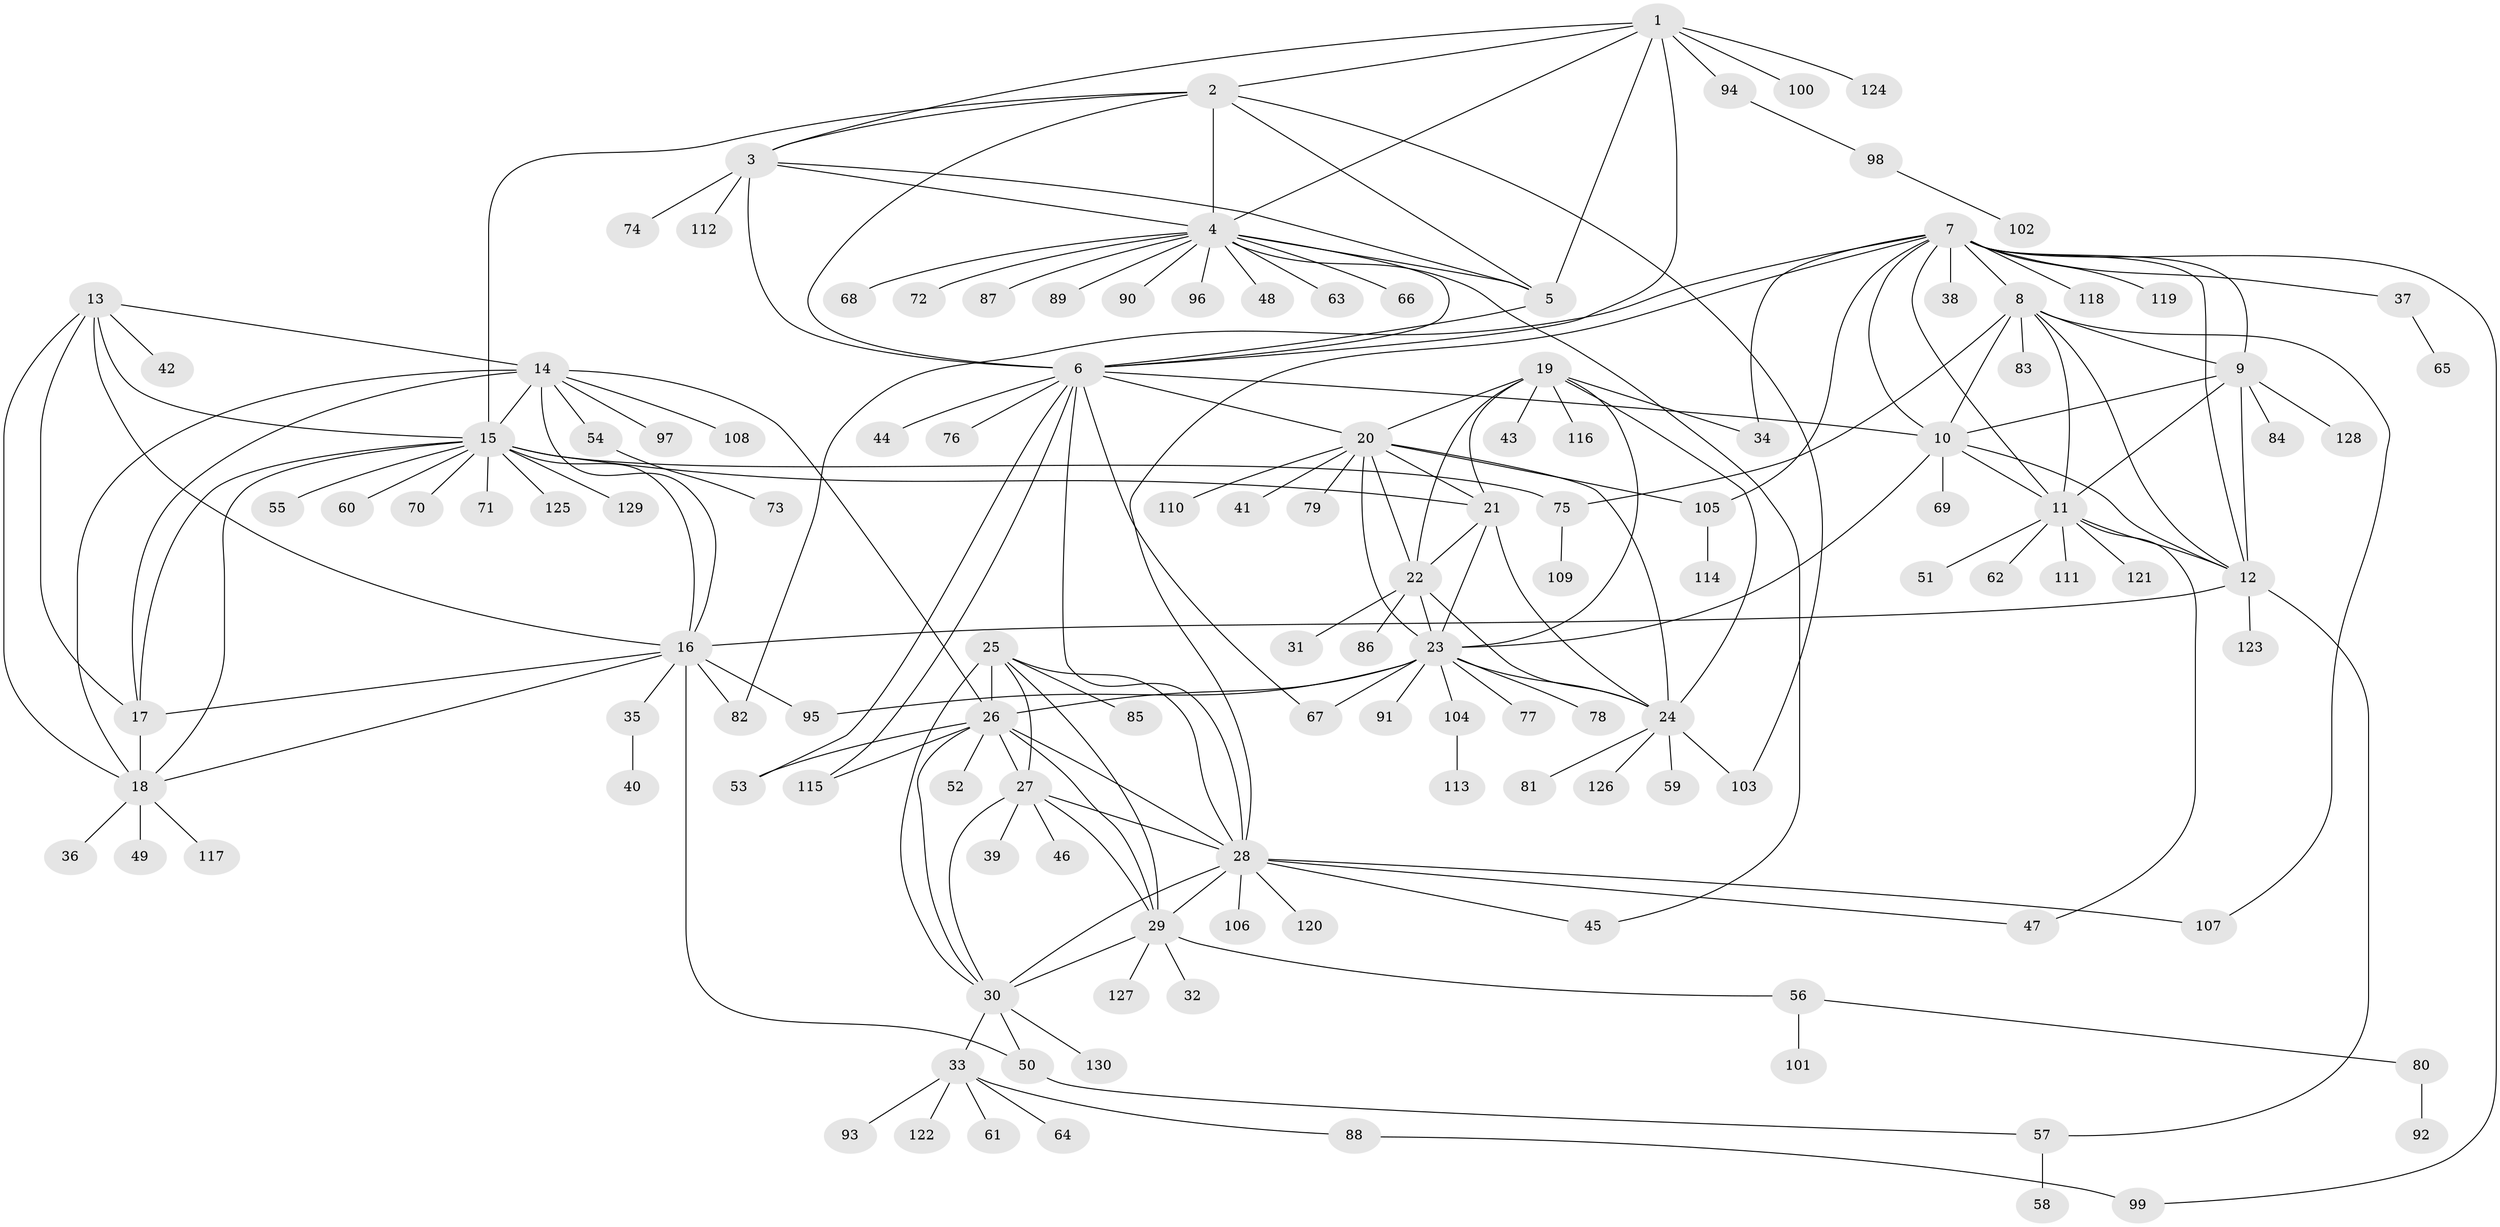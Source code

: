 // Generated by graph-tools (version 1.1) at 2025/50/03/09/25 03:50:38]
// undirected, 130 vertices, 200 edges
graph export_dot {
graph [start="1"]
  node [color=gray90,style=filled];
  1;
  2;
  3;
  4;
  5;
  6;
  7;
  8;
  9;
  10;
  11;
  12;
  13;
  14;
  15;
  16;
  17;
  18;
  19;
  20;
  21;
  22;
  23;
  24;
  25;
  26;
  27;
  28;
  29;
  30;
  31;
  32;
  33;
  34;
  35;
  36;
  37;
  38;
  39;
  40;
  41;
  42;
  43;
  44;
  45;
  46;
  47;
  48;
  49;
  50;
  51;
  52;
  53;
  54;
  55;
  56;
  57;
  58;
  59;
  60;
  61;
  62;
  63;
  64;
  65;
  66;
  67;
  68;
  69;
  70;
  71;
  72;
  73;
  74;
  75;
  76;
  77;
  78;
  79;
  80;
  81;
  82;
  83;
  84;
  85;
  86;
  87;
  88;
  89;
  90;
  91;
  92;
  93;
  94;
  95;
  96;
  97;
  98;
  99;
  100;
  101;
  102;
  103;
  104;
  105;
  106;
  107;
  108;
  109;
  110;
  111;
  112;
  113;
  114;
  115;
  116;
  117;
  118;
  119;
  120;
  121;
  122;
  123;
  124;
  125;
  126;
  127;
  128;
  129;
  130;
  1 -- 2;
  1 -- 3;
  1 -- 4;
  1 -- 5;
  1 -- 6;
  1 -- 94;
  1 -- 100;
  1 -- 124;
  2 -- 3;
  2 -- 4;
  2 -- 5;
  2 -- 6;
  2 -- 15;
  2 -- 103;
  3 -- 4;
  3 -- 5;
  3 -- 6;
  3 -- 74;
  3 -- 112;
  4 -- 5;
  4 -- 6;
  4 -- 45;
  4 -- 48;
  4 -- 63;
  4 -- 66;
  4 -- 68;
  4 -- 72;
  4 -- 87;
  4 -- 89;
  4 -- 90;
  4 -- 96;
  5 -- 6;
  6 -- 10;
  6 -- 20;
  6 -- 28;
  6 -- 44;
  6 -- 53;
  6 -- 67;
  6 -- 76;
  6 -- 115;
  7 -- 8;
  7 -- 9;
  7 -- 10;
  7 -- 11;
  7 -- 12;
  7 -- 28;
  7 -- 34;
  7 -- 37;
  7 -- 38;
  7 -- 82;
  7 -- 99;
  7 -- 105;
  7 -- 118;
  7 -- 119;
  8 -- 9;
  8 -- 10;
  8 -- 11;
  8 -- 12;
  8 -- 75;
  8 -- 83;
  8 -- 107;
  9 -- 10;
  9 -- 11;
  9 -- 12;
  9 -- 84;
  9 -- 128;
  10 -- 11;
  10 -- 12;
  10 -- 23;
  10 -- 69;
  11 -- 12;
  11 -- 47;
  11 -- 51;
  11 -- 62;
  11 -- 111;
  11 -- 121;
  12 -- 16;
  12 -- 57;
  12 -- 123;
  13 -- 14;
  13 -- 15;
  13 -- 16;
  13 -- 17;
  13 -- 18;
  13 -- 42;
  14 -- 15;
  14 -- 16;
  14 -- 17;
  14 -- 18;
  14 -- 26;
  14 -- 54;
  14 -- 97;
  14 -- 108;
  15 -- 16;
  15 -- 17;
  15 -- 18;
  15 -- 21;
  15 -- 55;
  15 -- 60;
  15 -- 70;
  15 -- 71;
  15 -- 75;
  15 -- 125;
  15 -- 129;
  16 -- 17;
  16 -- 18;
  16 -- 35;
  16 -- 50;
  16 -- 82;
  16 -- 95;
  17 -- 18;
  18 -- 36;
  18 -- 49;
  18 -- 117;
  19 -- 20;
  19 -- 21;
  19 -- 22;
  19 -- 23;
  19 -- 24;
  19 -- 34;
  19 -- 43;
  19 -- 116;
  20 -- 21;
  20 -- 22;
  20 -- 23;
  20 -- 24;
  20 -- 41;
  20 -- 79;
  20 -- 105;
  20 -- 110;
  21 -- 22;
  21 -- 23;
  21 -- 24;
  22 -- 23;
  22 -- 24;
  22 -- 31;
  22 -- 86;
  23 -- 24;
  23 -- 26;
  23 -- 67;
  23 -- 77;
  23 -- 78;
  23 -- 91;
  23 -- 95;
  23 -- 104;
  24 -- 59;
  24 -- 81;
  24 -- 103;
  24 -- 126;
  25 -- 26;
  25 -- 27;
  25 -- 28;
  25 -- 29;
  25 -- 30;
  25 -- 85;
  26 -- 27;
  26 -- 28;
  26 -- 29;
  26 -- 30;
  26 -- 52;
  26 -- 53;
  26 -- 115;
  27 -- 28;
  27 -- 29;
  27 -- 30;
  27 -- 39;
  27 -- 46;
  28 -- 29;
  28 -- 30;
  28 -- 45;
  28 -- 47;
  28 -- 106;
  28 -- 107;
  28 -- 120;
  29 -- 30;
  29 -- 32;
  29 -- 56;
  29 -- 127;
  30 -- 33;
  30 -- 50;
  30 -- 130;
  33 -- 61;
  33 -- 64;
  33 -- 88;
  33 -- 93;
  33 -- 122;
  35 -- 40;
  37 -- 65;
  50 -- 57;
  54 -- 73;
  56 -- 80;
  56 -- 101;
  57 -- 58;
  75 -- 109;
  80 -- 92;
  88 -- 99;
  94 -- 98;
  98 -- 102;
  104 -- 113;
  105 -- 114;
}
